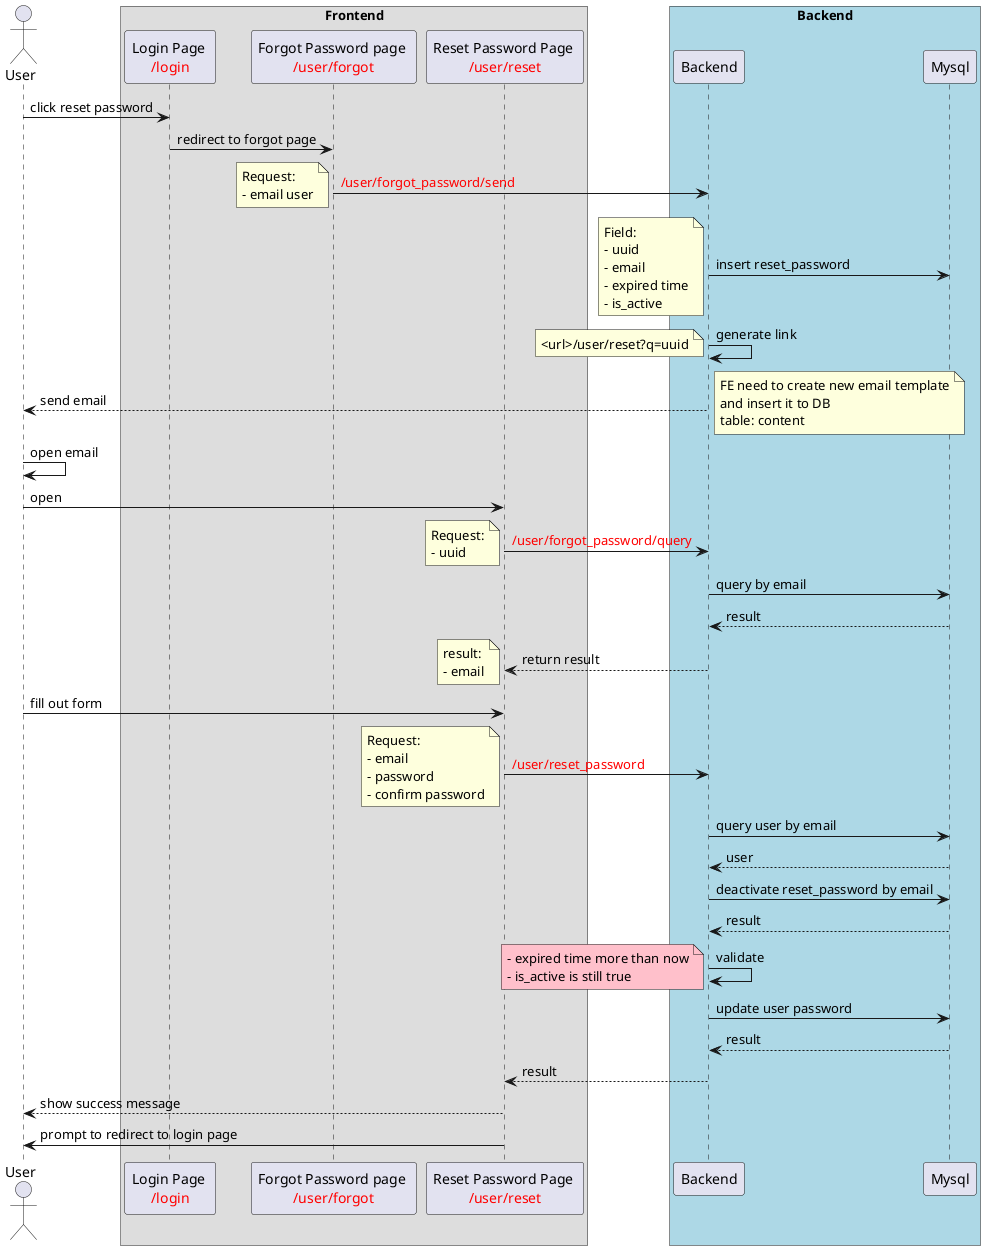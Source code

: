 @startuml forgot - reset password user flow

Actor User as u

box "Frontend"
Participant "Login Page \n<color:red>/login" as login
Participant "Forgot Password page \n<color:red>/user/forgot" as forgot
Participant "Reset Password Page \n<color:red>/user/reset" as reset
end box

box "Backend" #LightBlue
Participant "Backend" as be
Participant "Mysql" as db
end box

u -> login : click reset password
login -> forgot : redirect to forgot page
forgot -> be : <color:red>/user/forgot_password/send
note left
    Request:
    - email user
end note
be -> db : insert reset_password
note left
    Field:
    - uuid
    - email
    - expired time
    - is_active
end note
be -> be : generate link
note left
    <url>/user/reset?q=uuid
end note
u <-- be : send email
note right
    FE need to create new email template
    and insert it to DB
    table: content
end note
u -> u : open email
u -> reset : open
reset -> be : <color:red>/user/forgot_password/query
note left
    Request:
    - uuid
end note
be -> db : query by email
return result
reset <-- be : return result
note left
    result: 
    - email
end note
u -> reset : fill out form
reset -> be : <color:red>/user/reset_password
note left
    Request:
    - email
    - password
    - confirm password
end note
be -> db : query user by email
return user
be -> db : deactivate reset_password by email
return result
be -> be : validate
note left #Pink
    - expired time more than now
    - is_active is still true
end note
be -> db : update user password
return result
reset <-- be : result
u <-- reset : show success message
reset -> u : prompt to redirect to login page

@enduml